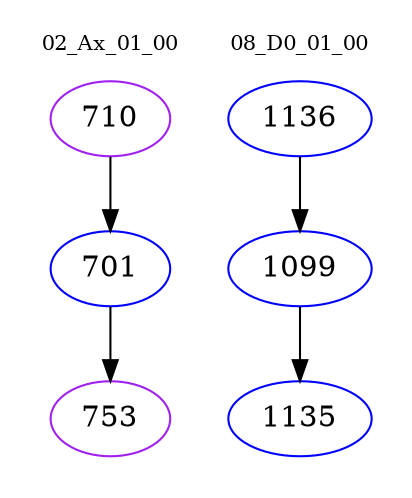 digraph{
subgraph cluster_0 {
color = white
label = "02_Ax_01_00";
fontsize=10;
T0_710 [label="710", color="purple"]
T0_710 -> T0_701 [color="black"]
T0_701 [label="701", color="blue"]
T0_701 -> T0_753 [color="black"]
T0_753 [label="753", color="purple"]
}
subgraph cluster_1 {
color = white
label = "08_D0_01_00";
fontsize=10;
T1_1136 [label="1136", color="blue"]
T1_1136 -> T1_1099 [color="black"]
T1_1099 [label="1099", color="blue"]
T1_1099 -> T1_1135 [color="black"]
T1_1135 [label="1135", color="blue"]
}
}
